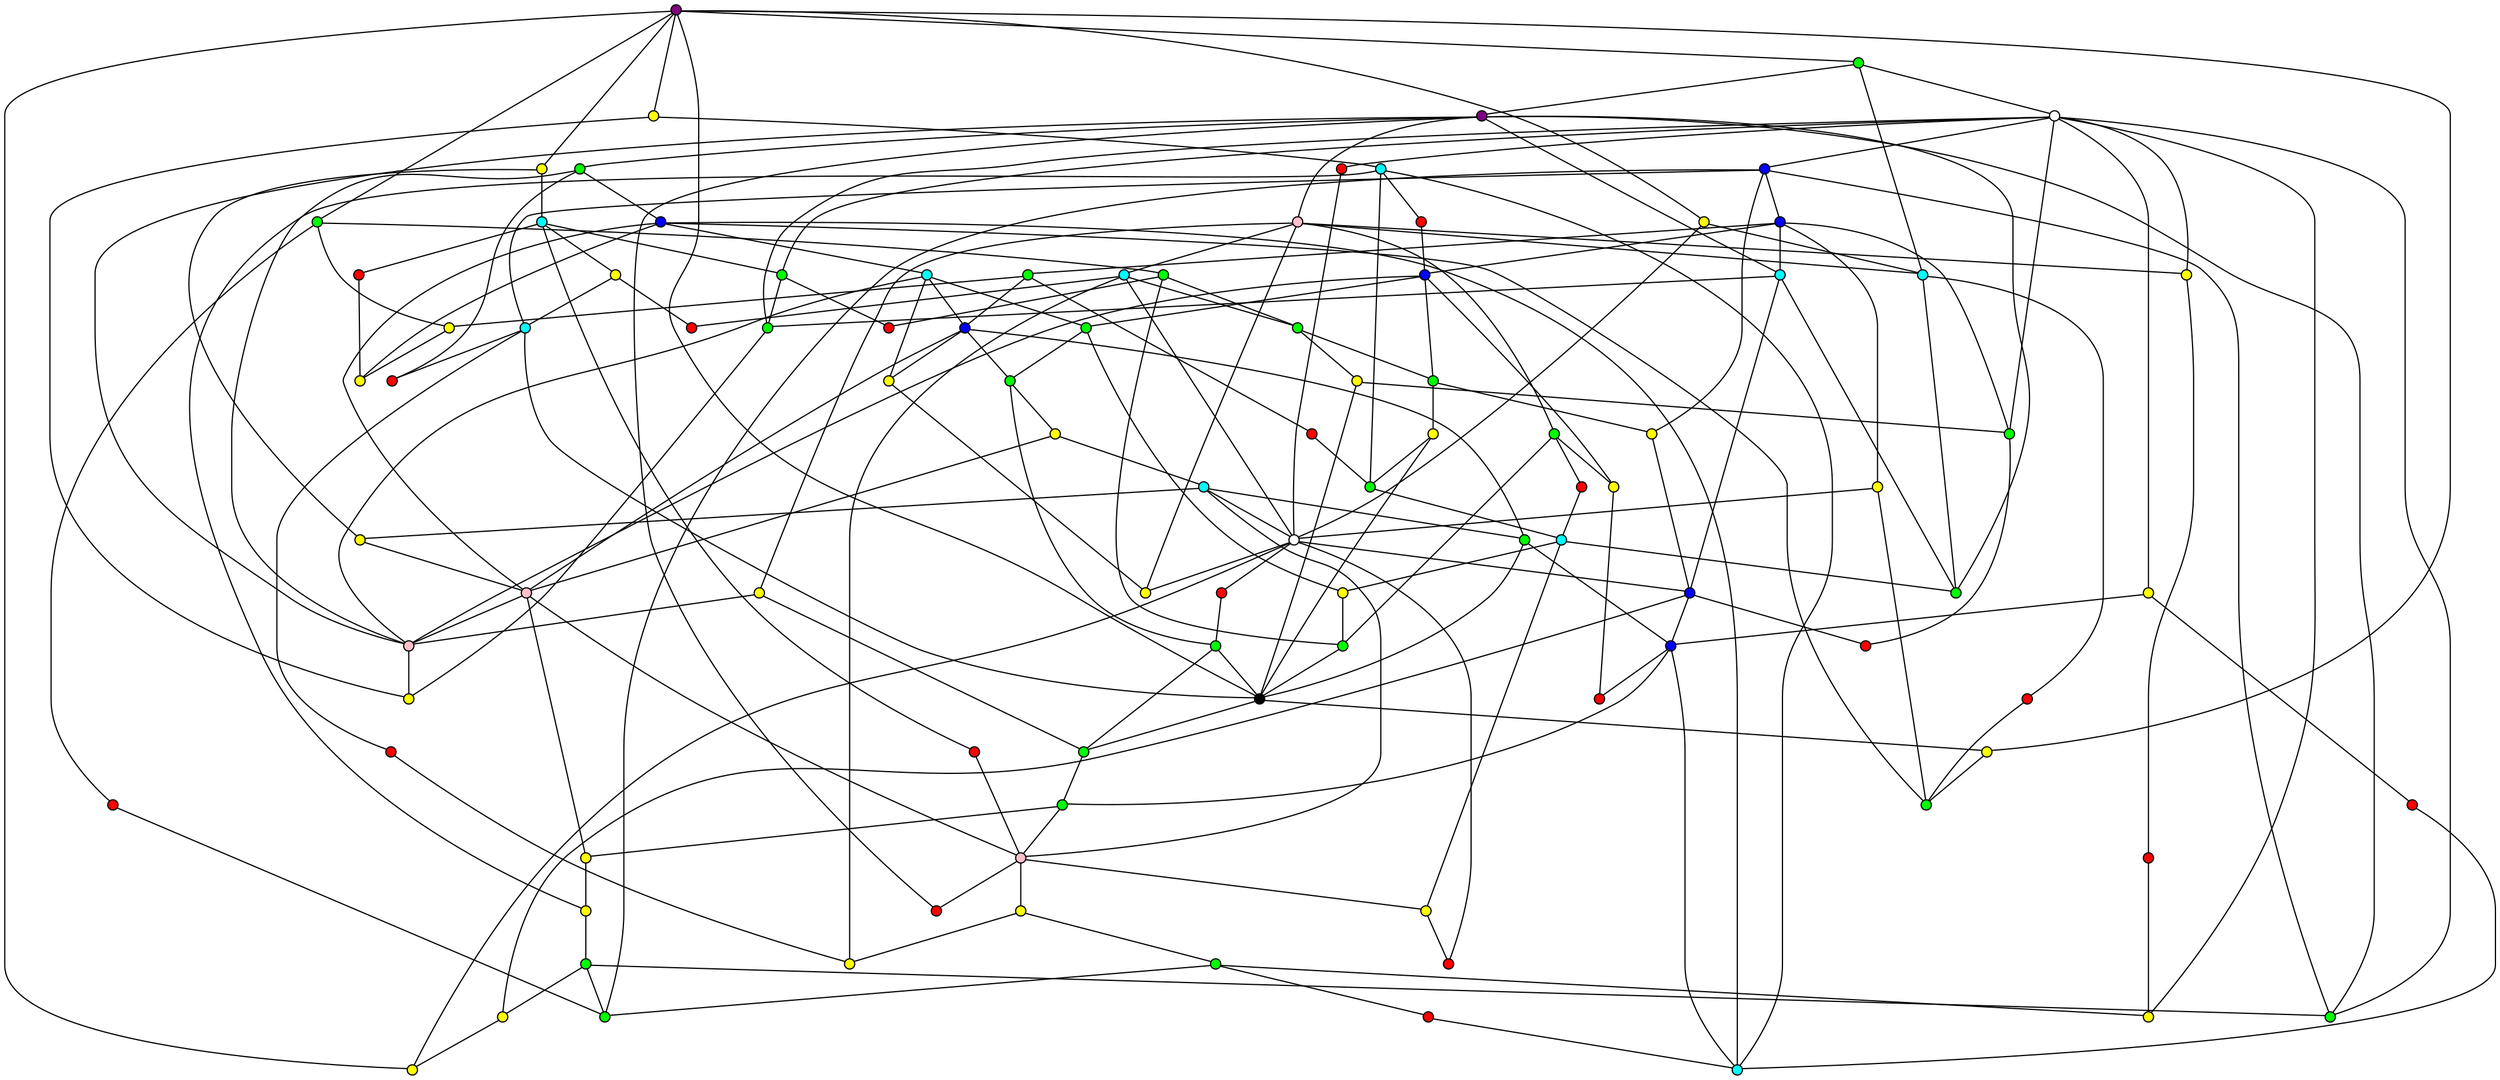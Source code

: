 /*
 * Copyright 2008 - 2020, Arnaud Casteigts and the JBotSim contributors <contact@jbotsim.io>
 *
 *
 * This file is part of JBotSim.
 *
 * JBotSim is free software: you can redistribute it and/or modify
 * it under the terms of the GNU Lesser General Public License as published by
 * the Free Software Foundation, either version 3 of the License, or
 * (at your option) any later version.
 *
 * JBotSim is distributed in the hope that it will be useful,
 * but WITHOUT ANY WARRANTY; without even the implied warranty of
 * MERCHANTABILITY or FITNESS FOR A PARTICULAR PURPOSE.  See the
 * GNU Lesser General Public License for more details.
 *
 * You should have received a copy of the GNU Lesser General Public License
 * along with JBotSim.  If not, see <https://www.gnu.org/licenses/>.
 */
/*
 * This file has been generated automatically with gengraph tool by C. Gavoille.
 * See http://dept-info.labri.fr/~gavoille/gengraph.html
 */
graph {
	graph [_draw_="c 9 -#fffffe00 C 7 -#ffffff P 4 0 0 0 504.94 460.89 504.94 460.89 0 ",
		bb="0,0,460.89,504.94",
		xdotversion=1.7
	];
	node [height=0.12,
		label="",
		shape=point,
		width=0.12
	];
	edge [len=1.00];
	0	 [_draw_="c 7 -#000000 C 7 -#800080 E 259.07 250.03 4.32 4.32 ",
		fillcolor="#800080",
		pos="259.07,250.03",
		style=filled];
	1	 [_draw_="c 7 -#000000 C 7 -#ffff00 E 306.63 334.92 4.32 4.32 ",
		fillcolor="#ffff00",
		pos="306.63,334.92",
		style=filled];
	0 -- 1	 [_draw_="c 7 -#000000 B 4 261.36 254.12 269.45 268.56 296.59 317 304.47 331.06 ",
		pos="261.36,254.12 269.45,268.56 296.59,317 304.47,331.06"];
	6	 [_draw_="c 7 -#000000 C 7 -#ffff00 E 305.98 133.01 4.32 4.32 ",
		fillcolor="#ffff00",
		pos="305.98,133.01",
		style=filled];
	0 -- 6	 [_draw_="c 7 -#000000 B 4 260.74 245.86 268.02 227.7 296.95 155.55 304.28 137.25 ",
		pos="260.74,245.86 268.02,227.7 296.95,155.55 304.28,137.25"];
	9	 [_draw_="c 7 -#000000 C 7 -#ffff00 E 153.74 319.2 4.32 4.32 ",
		fillcolor="#ffff00",
		pos="153.74,319.2",
		style=filled];
	0 -- 9	 [_draw_="c 7 -#000000 B 4 255.07 252.65 238.39 263.61 174.44 305.61 157.75 316.57 ",
		pos="255.07,252.65 238.39,263.61 174.44,305.61 157.75,316.57"];
	10	 [_draw_="c 7 -#000000 C 7 -#00ff00 E 366.24 193.01 4.32 4.32 ",
		fillcolor="#00ff00",
		pos="366.24,193.01",
		style=filled];
	0 -- 10	 [_draw_="c 7 -#000000 B 4 262.88 248 279.44 239.19 345.01 204.31 362.13 195.2 ",
		pos="262.88,248 279.44,239.19 345.01,204.31 362.13,195.2"];
	13	 [_draw_="c 7 -#000000 C 7 -#00ff00 E 219.35 325.26 4.32 4.32 ",
		fillcolor="#00ff00",
		pos="219.35,325.26",
		style=filled];
	0 -- 13	 [_draw_="c 7 -#000000 B 4 256.93 254.07 250.04 267.13 228.41 308.11 221.5 321.2 ",
		pos="256.93,254.07 250.04,267.13 228.41,308.11 221.5,321.2"];
	64	 [_draw_="c 7 -#000000 C 7 -#000000 E 191.24 224.14 4.32 4.32 ",
		fillcolor="#000000",
		pos="191.24,224.14",
		style=filled];
	0 -- 64	 [_draw_="c 7 -#000000 B 4 255.03 248.48 243.05 243.91 207.8 230.46 195.52 225.77 ",
		pos="255.03,248.48 243.05,243.91 207.8,230.46 195.52,225.77"];
	66	 [_draw_="c 7 -#000000 C 7 -#ffff00 E 193.66 175.05 4.32 4.32 ",
		fillcolor="#ffff00",
		pos="193.66,175.05",
		style=filled];
	0 -- 66	 [_draw_="c 7 -#000000 B 4 255.91 246.41 244.79 233.66 207.47 190.88 196.63 178.46 ",
		pos="255.91,246.41 244.79,233.66 207.47,190.88 196.63,178.46"];
	94	 [_draw_="c 7 -#000000 C 7 -#ffff00 E 245.54 359.28 4.32 4.32 ",
		fillcolor="#ffff00",
		pos="245.54,359.28",
		style=filled];
	0 -- 94	 [_draw_="c 7 -#000000 B 4 258.52 254.44 256.35 272.01 248.32 336.8 246.11 354.68 ",
		pos="258.52,254.44 256.35,272.01 248.32,336.8 246.11,354.68"];
	2	 [_draw_="c 7 -#000000 C 7 -#00ffff E 352.76 402.35 4.32 4.32 ",
		fillcolor="#00ffff",
		pos="352.76,402.35",
		style=filled];
	1 -- 2	 [_draw_="c 7 -#000000 B 4 309.11 338.54 317.12 350.25 342.24 386.98 350.27 398.71 ",
		pos="309.11,338.54 317.12,350.25 342.24,386.98 350.27,398.71"];
	62	 [_draw_="c 7 -#000000 C 7 -#ffff00 E 193.61 320.75 4.32 4.32 ",
		fillcolor="#ffff00",
		pos="193.61,320.75",
		style=filled];
	1 -- 62	 [_draw_="c 7 -#000000 B 4 302.33 334.38 284.43 332.14 215.82 323.53 197.9 321.28 ",
		pos="302.33,334.38 284.43,332.14 215.82,323.53 197.9,321.28"];
	7	 [_draw_="c 7 -#000000 C 7 -#00ffff E 305.34 72.22 4.32 4.32 ",
		fillcolor="#00ffff",
		pos="305.34,72.219",
		style=filled];
	6 -- 7	 [_draw_="c 7 -#000000 B 4 305.94 128.64 305.82 117.42 305.51 87.73 305.39 76.55 ",
		pos="305.94,128.64 305.82,117.42 305.51,87.725 305.39,76.551"];
	77	 [_draw_="c 7 -#000000 C 7 -#ffff00 E 292 188.02 4.32 4.32 ",
		fillcolor="#ffff00",
		pos="292,188.02",
		style=filled];
	6 -- 77	 [_draw_="c 7 -#000000 B 4 304.89 137.33 302.28 147.56 295.76 173.21 293.13 183.58 ",
		pos="304.89,137.33 302.28,147.56 295.76,173.21 293.13,183.58"];
	46	 [_draw_="c 7 -#000000 C 7 -#00ffff E 78.79 319.04 4.32 4.32 ",
		fillcolor="#00ffff",
		pos="78.792,319.04",
		style=filled];
	9 -- 46	 [_draw_="c 7 -#000000 B 4 149.28 319.19 135.92 319.16 96.35 319.08 83.14 319.05 ",
		pos="149.28,319.19 135.92,319.16 96.346,319.08 83.139,319.05"];
	60	 [_draw_="c 7 -#000000 C 7 -#ffffff E 140.95 349.99 4.32 4.32 ",
		fillcolor="#ffffff",
		pos="140.95,349.99",
		style=filled];
	9 -- 60	 [_draw_="c 7 -#000000 B 4 152.07 323.23 149.63 329.09 145.12 339.94 142.66 345.86 ",
		pos="152.07,323.23 149.63,329.09 145.12,339.94 142.66,345.86"];
	11	 [_draw_="c 7 -#000000 C 7 -#00ff00 E 322.75 183.06 4.32 4.32 ",
		fillcolor="#00ff00",
		pos="322.75,183.06",
		style=filled];
	10 -- 11	 [_draw_="c 7 -#000000 B 4 361.91 192.02 353.66 190.13 335.75 186.04 327.32 184.1 ",
		pos="361.91,192.02 353.66,190.13 335.75,186.04 327.32,184.1"];
	12	 [_draw_="c 7 -#000000 C 7 -#ff0000 E 456.57 230.19 4.32 4.32 ",
		fillcolor="#ff0000",
		pos="456.57,230.19",
		style=filled];
	10 -- 12	 [_draw_="c 7 -#000000 B 4 370.6 194.81 385.96 201.13 437.5 222.34 452.46 228.5 ",
		pos="370.6,194.81 385.96,201.13 437.5,222.34 452.46,228.5"];
	23	 [_draw_="c 7 -#000000 C 7 -#ffff00 E 347.69 92.24 4.32 4.32 ",
		fillcolor="#ffff00",
		pos="347.69,92.244",
		style=filled];
	10 -- 23	 [_draw_="c 7 -#000000 B 4 365.44 188.68 362.42 172.26 351.67 113.87 348.55 96.9 ",
		pos="365.44,188.68 362.42,172.26 351.67,113.87 348.55,96.903"];
	13 -- 46	 [_draw_="c 7 -#000000 B 4 214.99 325.07 194.14 324.15 104.73 320.19 83.38 319.24 ",
		pos="214.99,325.07 194.14,324.15 104.73,320.19 83.383,319.24"];
	14	 [_draw_="c 7 -#000000 C 7 -#ffffff E 298.43 357.32 4.32 4.32 ",
		fillcolor="#ffffff",
		pos="298.43,357.32",
		style=filled];
	13 -- 14	 [_draw_="c 7 -#000000 B 4 223.6 326.99 237.33 332.55 280.4 350.01 294.16 355.59 ",
		pos="223.6,326.99 237.33,332.55 280.4,350.01 294.16,355.59"];
	29	 [_draw_="c 7 -#000000 C 7 -#800080 E 168.84 290.19 4.32 4.32 ",
		fillcolor="#800080",
		pos="168.84,290.19",
		style=filled];
	13 -- 29	 [_draw_="c 7 -#000000 B 4 215.72 322.74 206.4 316.27 181.72 299.14 172.44 292.69 ",
		pos="215.72,322.74 206.4,316.27 181.72,299.14 172.44,292.69"];
	64 -- 66	 [_draw_="c 7 -#000000 B 4 191.47 219.61 191.93 210.21 192.99 188.7 193.45 179.43 ",
		pos="191.47,219.61 191.93,210.21 192.99,188.7 193.45,179.43"];
	65	 [_draw_="c 7 -#000000 C 7 -#00ff00 E 110.23 234.27 4.32 4.32 ",
		fillcolor="#00ff00",
		pos="110.23,234.27",
		style=filled];
	64 -- 65	 [_draw_="c 7 -#000000 B 4 186.89 224.68 172.82 226.44 128.71 231.96 114.61 233.72 ",
		pos="186.89,224.68 172.82,226.44 128.71,231.96 114.61,233.72"];
	67	 [_draw_="c 7 -#000000 C 7 -#00ff00 E 110.21 178.05 4.32 4.32 ",
		fillcolor="#00ff00",
		pos="110.21,178.05",
		style=filled];
	66 -- 67	 [_draw_="c 7 -#000000 B 4 189.18 175.21 174.69 175.73 129.24 177.36 114.72 177.89 ",
		pos="189.18,175.21 174.69,175.73 129.24,177.36 114.72,177.89"];
	3	 [_draw_="c 7 -#000000 C 7 -#ff0000 E 254.44 422.84 4.32 4.32 ",
		fillcolor="#ff0000",
		pos="254.44,422.84",
		style=filled];
	2 -- 3	 [_draw_="c 7 -#000000 B 4 348.28 403.29 331.9 406.7 275.37 418.48 258.94 421.9 ",
		pos="348.28,403.29 331.9,406.7 275.37,418.48 258.94,421.9"];
	4	 [_draw_="c 7 -#000000 C 7 -#ff0000 E 430.55 300.25 4.32 4.32 ",
		fillcolor="#ff0000",
		pos="430.55,300.25",
		style=filled];
	2 -- 4	 [_draw_="c 7 -#000000 B 4 355.71 398.48 368.15 382.16 416.11 319.19 427.91 303.71 ",
		pos="355.71,398.48 368.15,382.16 416.11,319.19 427.91,303.71"];
	5	 [_draw_="c 7 -#000000 C 7 -#ffff00 E 282.44 448.54 4.32 4.32 ",
		fillcolor="#ffff00",
		pos="282.44,448.54",
		style=filled];
	2 -- 5	 [_draw_="c 7 -#000000 B 4 348.98 404.84 336.77 412.86 298.48 438.01 286.24 446.04 ",
		pos="348.98,404.84 336.77,412.86 298.48,438.01 286.24,446.04"];
	16	 [_draw_="c 7 -#000000 C 7 -#00ff00 E 387.62 356.77 4.32 4.32 ",
		fillcolor="#00ff00",
		pos="387.62,356.77",
		style=filled];
	2 -- 16	 [_draw_="c 7 -#000000 B 4 355.49 398.78 362.04 390.21 378.56 368.62 384.99 360.2 ",
		pos="355.49,398.78 362.04,390.21 378.56,368.62 384.99,360.2"];
	68	 [_draw_="c 7 -#000000 C 7 -#ffc0cb E 167.9 218.31 4.32 4.32 ",
		fillcolor="#ffc0cb",
		pos="167.9,218.31",
		style=filled];
	62 -- 68	 [_draw_="c 7 -#000000 B 4 192.5 316.34 188.27 299.49 173.14 239.2 168.97 222.58 ",
		pos="192.5,316.34 188.27,299.49 173.14,239.2 168.97,222.58"];
	82	 [_draw_="c 7 -#000000 C 7 -#ffc0cb E 161.3 335.06 4.32 4.32 ",
		fillcolor="#ffc0cb",
		pos="161.3,335.06",
		style=filled];
	3 -- 82	 [_draw_="c 7 -#000000 B 4 250.9 419.51 236.01 405.48 178.58 351.35 164.45 338.03 ",
		pos="250.9,419.51 236.01,405.48 178.58,351.35 164.45,338.03"];
	71	 [_draw_="c 7 -#000000 C 7 -#ffff00 E 360.26 157.24 4.32 4.32 ",
		fillcolor="#ffff00",
		pos="360.26,157.24",
		style=filled];
	4 -- 71	 [_draw_="c 7 -#000000 B 4 428.52 296.13 418.3 275.33 372.53 182.21 362.29 161.38 ",
		pos="428.52,296.13 418.3,275.33 372.53,182.21 362.29,161.38"];
	25	 [_draw_="c 7 -#000000 C 7 -#00ffff E 218.25 355.04 4.32 4.32 ",
		fillcolor="#00ffff",
		pos="218.25,355.04",
		style=filled];
	5 -- 25	 [_draw_="c 7 -#000000 B 4 279.68 444.52 269.13 429.14 231.35 374.11 220.93 358.93 ",
		pos="279.68,444.52 269.13,429.14 231.35,374.11 220.93,358.93"];
	45	 [_draw_="c 7 -#000000 C 7 -#ff0000 E 188.26 487.04 4.32 4.32 ",
		fillcolor="#ff0000",
		pos="188.26,487.04",
		style=filled];
	5 -- 45	 [_draw_="c 7 -#000000 B 4 278.4 450.19 263.04 456.47 208.47 478.78 192.61 485.26 ",
		pos="278.4,450.19 263.04,456.47 208.47,478.78 192.61,485.26"];
	17	 [_draw_="c 7 -#000000 C 7 -#ff0000 E 434.03 263.93 4.32 4.32 ",
		fillcolor="#ff0000",
		pos="434.03,263.93",
		style=filled];
	16 -- 17	 [_draw_="c 7 -#000000 B 4 389.62 352.78 397.25 337.51 424.57 282.87 432.1 267.8 ",
		pos="389.62,352.78 397.25,337.51 424.57,282.87 432.1,267.8"];
	76	 [_draw_="c 7 -#000000 C 7 -#00ff00 E 335.43 299.42 4.32 4.32 ",
		fillcolor="#00ff00",
		pos="335.43,299.42",
		style=filled];
	16 -- 76	 [_draw_="c 7 -#000000 B 4 384.51 353.35 375.21 343.13 347.66 312.85 338.46 302.75 ",
		pos="384.51,353.35 375.21,343.13 347.66,312.85 338.46,302.75"];
	99	 [_draw_="c 7 -#000000 C 7 -#ff0000 E 102.29 385.72 4.32 4.32 ",
		fillcolor="#ff0000",
		pos="102.29,385.72",
		style=filled];
	82 -- 99	 [_draw_="c 7 -#000000 B 4 157.79 338.08 147.27 347.11 116.11 373.85 105.71 382.78 ",
		pos="157.79,338.08 147.27,347.11 116.11,373.85 105.71,382.78"];
	88	 [_draw_="c 7 -#000000 C 7 -#ffff00 E 41.69 281.45 4.32 4.32 ",
		fillcolor="#ffff00",
		pos="41.688,281.45",
		style=filled];
	82 -- 88	 [_draw_="c 7 -#000000 B 4 157.32 333.28 139.16 325.14 64.25 291.56 45.81 283.3 ",
		pos="157.32,333.28 139.16,325.14 64.25,291.56 45.805,283.3"];
	83	 [_draw_="c 7 -#000000 C 7 -#ffff00 E 235.34 423.61 4.32 4.32 ",
		fillcolor="#ffff00",
		pos="235.34,423.61",
		style=filled];
	82 -- 83	 [_draw_="c 7 -#000000 B 4 164.11 338.42 175.84 352.45 220.79 406.21 232.53 420.24 ",
		pos="164.11,338.42 175.84,352.45 220.79,406.21 232.53,420.24"];
	25 -- 64	 [_draw_="c 7 -#000000 B 4 217.35 350.68 213.25 330.81 196.34 248.83 192.17 228.64 ",
		pos="217.35,350.68 213.25,330.81 196.34,248.83 192.17,228.64"];
	26	 [_draw_="c 7 -#000000 C 7 -#ff0000 E 188.95 467.17 4.32 4.32 ",
		fillcolor="#ff0000",
		pos="188.95,467.17",
		style=filled];
	25 -- 26	 [_draw_="c 7 -#000000 B 4 217.14 359.3 212.5 377.06 194.71 445.14 190.06 462.91 ",
		pos="217.14,359.3 212.5,377.06 194.71,445.14 190.06,462.91"];
	72	 [_draw_="c 7 -#000000 C 7 -#ff0000 E 131.43 380.64 4.32 4.32 ",
		fillcolor="#ff0000",
		pos="131.43,380.64",
		style=filled];
	25 -- 72	 [_draw_="c 7 -#000000 B 4 214.06 356.27 199.43 360.59 150.66 374.97 135.78 379.36 ",
		pos="214.06,356.27 199.43,360.59 150.66,374.97 135.78,379.36"];
	8	 [_draw_="c 7 -#000000 C 7 -#ff0000 E 261.33 28.22 4.32 4.32 ",
		fillcolor="#ff0000",
		pos="261.33,28.224",
		style=filled];
	7 -- 8	 [_draw_="c 7 -#000000 B 4 302.18 69.05 294.06 60.94 272.56 39.45 264.47 31.36 ",
		pos="302.18,69.055 294.06,60.937 272.56,39.445 264.47,31.36"];
	41	 [_draw_="c 7 -#000000 C 7 -#00ff00 E 182.5 53.83 4.32 4.32 ",
		fillcolor="#00ff00",
		pos="182.5,53.826",
		style=filled];
	7 -- 41	 [_draw_="c 7 -#000000 B 4 300.97 71.56 281.91 68.71 206.16 57.37 186.95 54.49 ",
		pos="300.97,71.564 281.91,68.71 206.16,57.369 186.95,54.492"];
	91	 [_draw_="c 7 -#000000 C 7 -#ffff00 E 366.65 123.65 4.32 4.32 ",
		fillcolor="#ffff00",
		pos="366.65,123.65",
		style=filled];
	7 -- 91	 [_draw_="c 7 -#000000 B 4 308.99 75.28 319.92 84.45 352.29 111.6 363.1 120.67 ",
		pos="308.99,75.282 319.92,84.451 352.29,111.6 363.1,120.67"];
	97	 [_draw_="c 7 -#000000 C 7 -#00ffff E 320.43 154.39 4.32 4.32 ",
		fillcolor="#00ffff",
		pos="320.43,154.39",
		style=filled];
	7 -- 97	 [_draw_="c 7 -#000000 B 4 306.15 76.64 308.77 90.9 316.99 135.65 319.62 149.95 ",
		pos="306.15,76.636 308.77,90.904 316.99,135.65 319.62,149.95"];
	20	 [_draw_="c 7 -#000000 C 7 -#0000ff E 189.31 115.06 4.32 4.32 ",
		fillcolor="#0000ff",
		pos="189.31,115.06",
		style=filled];
	8 -- 20	 [_draw_="c 7 -#000000 B 4 258.24 31.96 246.39 46.24 204 97.34 192.32 111.43 ",
		pos="258.24,31.955 246.39,46.238 204,97.344 192.32,111.43"];
	42	 [_draw_="c 7 -#000000 C 7 -#00ffff E 79.67 141.69 4.32 4.32 ",
		fillcolor="#00ffff",
		pos="79.667,141.69",
		style=filled];
	41 -- 42	 [_draw_="c 7 -#000000 B 4 179.08 56.75 163.46 70.09 99.06 125.12 83.21 138.67 ",
		pos="179.08,56.75 163.46,70.09 99.063,125.12 83.206,138.67"];
	92	 [_draw_="c 7 -#000000 C 7 -#00ff00 E 389.39 255.31 4.32 4.32 ",
		fillcolor="#00ff00",
		pos="389.39,255.31",
		style=filled];
	91 -- 92	 [_draw_="c 7 -#000000 B 4 367.41 128.03 370.86 148.02 385.1 230.47 388.6 250.78 ",
		pos="367.41,128.03 370.86,148.02 385.1,230.47 388.6,250.78"];
	32	 [_draw_="c 7 -#000000 C 7 -#ffff00 E 139 70.59 4.32 4.32 ",
		fillcolor="#ffff00",
		pos="139,70.595",
		style=filled];
	20 -- 32	 [_draw_="c 7 -#000000 B 4 186.01 112.14 176.92 104.1 151.57 81.7 142.38 73.58 ",
		pos="186.01,112.14 176.92,104.1 151.57,81.699 142.38,73.581"];
	38	 [_draw_="c 7 -#000000 C 7 -#00ff00 E 271.84 139.47 4.32 4.32 ",
		fillcolor="#00ff00",
		pos="271.84,139.47",
		style=filled];
	20 -- 38	 [_draw_="c 7 -#000000 B 4 193.75 116.37 208.08 120.61 253.02 133.9 267.38 138.15 ",
		pos="193.75,116.37 208.08,120.61 253.02,133.9 267.38,138.15"];
	52	 [_draw_="c 7 -#000000 C 7 -#00ff00 E 87.43 70.02 4.32 4.32 ",
		fillcolor="#00ff00",
		pos="87.426,70.017",
		style=filled];
	20 -- 52	 [_draw_="c 7 -#000000 B 4 184.94 113.12 168.18 105.71 108.21 79.2 91.67 71.89 ",
		pos="184.94,113.12 168.18,105.71 108.21,79.204 91.674,71.895"];
	73	 [_draw_="c 7 -#000000 C 7 -#ffc0cb E 160.48 186 4.32 4.32 ",
		fillcolor="#ffc0cb",
		pos="160.48,186",
		style=filled];
	20 -- 73	 [_draw_="c 7 -#000000 B 4 187.6 119.28 182.45 131.93 167.23 169.39 162.15 181.89 ",
		pos="187.6,119.28 182.45,131.93 167.23,169.39 162.15,181.89"];
	75	 [_draw_="c 7 -#000000 C 7 -#00ff00 E 97.37 234.86 4.32 4.32 ",
		fillcolor="#00ff00",
		pos="97.368,234.86",
		style=filled];
	46 -- 75	 [_draw_="c 7 -#000000 B 4 79.79 314.51 83.02 299.9 93.13 254.06 96.36 239.41 ",
		pos="79.791,314.51 83.017,299.9 93.132,254.06 96.365,239.41"];
	47	 [_draw_="c 7 -#000000 C 7 -#ff0000 E 4.55 252.6 4.32 4.32 ",
		fillcolor="#ff0000",
		pos="4.5456,252.6",
		style=filled];
	46 -- 47	 [_draw_="c 7 -#000000 B 4 75.21 315.83 62.58 304.53 20.22 266.62 7.92 255.62 ",
		pos="75.211,315.83 62.582,304.53 20.218,266.62 7.9196,255.62"];
	60 -- 94	 [_draw_="c 7 -#000000 B 4 145.44 350.39 162.65 351.91 224.21 357.38 241.18 358.89 ",
		pos="145.44,350.39 162.65,351.91 224.21,357.38 241.18,358.89"];
	70	 [_draw_="c 7 -#000000 C 7 -#ffff00 E 40.19 313.04 4.32 4.32 ",
		fillcolor="#ffff00",
		pos="40.191,313.04",
		style=filled];
	60 -- 70	 [_draw_="c 7 -#000000 B 4 136.62 348.4 120.05 342.32 60.74 320.58 44.39 314.58 ",
		pos="136.62,348.4 120.05,342.32 60.743,320.58 44.392,314.58"];
	78	 [_draw_="c 7 -#000000 C 7 -#0000ff E 253.25 304.93 4.32 4.32 ",
		fillcolor="#0000ff",
		pos="253.25,304.93",
		style=filled];
	60 -- 78	 [_draw_="c 7 -#000000 B 4 145.21 348.28 163 341.14 231.18 313.78 248.98 306.64 ",
		pos="145.21,348.28 163,341.14 231.18,313.78 248.98,306.64"];
	61	 [_draw_="c 7 -#000000 C 7 -#ff0000 E 38.64 345.05 4.32 4.32 ",
		fillcolor="#ff0000",
		pos="38.64,345.05",
		style=filled];
	60 -- 61	 [_draw_="c 7 -#000000 B 4 136.55 349.77 119.88 348.97 60.6 346.11 43.37 345.27 ",
		pos="136.55,349.77 119.88,348.97 60.6,346.11 43.369,345.27"];
	89	 [_draw_="c 7 -#000000 C 7 -#ff0000 E 53.96 381.44 4.32 4.32 ",
		fillcolor="#ff0000",
		pos="53.955,381.44",
		style=filled];
	60 -- 89	 [_draw_="c 7 -#000000 B 4 136.75 351.5 122.09 356.8 73.23 374.47 58.31 379.86 ",
		pos="136.75,351.5 122.09,356.8 73.226,374.47 58.314,379.86"];
	11 -- 17	 [_draw_="c 7 -#000000 B 4 326.45 185.75 343.34 198.03 413.04 248.68 430.2 261.15 ",
		pos="326.45,185.75 343.34,198.03 413.04,248.68 430.2,261.15"];
	37	 [_draw_="c 7 -#000000 C 7 -#00ff00 E 251.14 269.27 4.32 4.32 ",
		fillcolor="#00ff00",
		pos="251.14,269.27",
		style=filled];
	11 -- 37	 [_draw_="c 7 -#000000 B 4 319.67 186.76 307.89 200.94 265.75 251.69 254.13 265.68 ",
		pos="319.67,186.76 307.89,200.94 265.75,251.69 254.13,265.68"];
	54	 [_draw_="c 7 -#000000 C 7 -#00ff00 E 177.46 142.2 4.32 4.32 ",
		fillcolor="#00ff00",
		pos="177.46,142.2",
		style=filled];
	11 -- 54	 [_draw_="c 7 -#000000 B 4 318.55 181.88 297.43 175.94 202.83 149.34 181.67 143.38 ",
		pos="318.55,181.88 297.43,175.94 202.83,149.34 181.67,143.38"];
	95	 [_draw_="c 7 -#000000 C 7 -#00ff00 E 411.92 316.78 4.32 4.32 ",
		fillcolor="#00ff00",
		pos="411.92,316.78",
		style=filled];
	12 -- 95	 [_draw_="c 7 -#000000 B 4 454.41 234.37 446.82 249.09 421.34 298.5 413.95 312.84 ",
		pos="454.41,234.37 446.82,249.09 421.34,298.5 413.95,312.84"];
	23 -- 71	 [_draw_="c 7 -#000000 B 4 348.52 96.51 350.79 108.26 357.12 141.01 359.41 152.88 ",
		pos="348.52,96.509 350.79,108.26 357.12,141.01 359.41,152.88"];
	37 -- 38	 [_draw_="c 7 -#000000 B 4 251.83 264.95 254.97 245.25 267.93 163.95 271.13 143.94 ",
		pos="251.83,264.95 254.97,245.25 267.93,163.95 271.13,143.94"];
	43	 [_draw_="c 7 -#000000 C 7 -#ffff00 E 286.35 229.16 4.32 4.32 ",
		fillcolor="#ffff00",
		pos="286.35,229.16",
		style=filled];
	37 -- 43	 [_draw_="c 7 -#000000 B 4 254.14 265.85 260.8 258.27 276.71 240.14 283.36 232.57 ",
		pos="254.14,265.85 260.8,258.27 276.71,240.14 283.36,232.57"];
	54 -- 64	 [_draw_="c 7 -#000000 B 4 178.2 146.61 180.59 160.83 188.1 205.45 190.5 219.71 ",
		pos="178.2,146.61 180.59,160.83 188.1,205.45 190.5,219.71"];
	14 -- 16	 [_draw_="c 7 -#000000 B 4 303.22 357.29 318.86 357.19 368.19 356.89 383.23 356.8 ",
		pos="303.22,357.29 318.86,357.19 368.19,356.89 383.23,356.8"];
	15	 [_draw_="c 7 -#000000 C 7 -#ff0000 E 217.72 424.22 4.32 4.32 ",
		fillcolor="#ff0000",
		pos="217.72,424.22",
		style=filled];
	14 -- 15	 [_draw_="c 7 -#000000 B 4 294.96 360.19 281.68 371.2 234.18 410.57 221.08 421.43 ",
		pos="294.96,360.19 281.68,371.2 234.18,410.57 221.08,421.43"];
	18	 [_draw_="c 7 -#000000 C 7 -#0000ff E 304.38 297.4 4.32 4.32 ",
		fillcolor="#0000ff",
		pos="304.38,297.4",
		style=filled];
	14 -- 18	 [_draw_="c 7 -#000000 B 4 298.86 353.01 299.94 342.06 302.81 313.25 303.92 302 ",
		pos="298.86,353.01 299.94,342.06 302.81,313.25 303.92,302"];
	27	 [_draw_="c 7 -#000000 C 7 -#ffff00 E 363.92 256.18 4.32 4.32 ",
		fillcolor="#ffff00",
		pos="363.92,256.18",
		style=filled];
	14 -- 27	 [_draw_="c 7 -#000000 B 4 300.92 353.48 311.29 337.46 351.05 276.06 361.43 260.03 ",
		pos="300.92,353.48 311.29,337.46 351.05,276.06 361.43,260.03"];
	34	 [_draw_="c 7 -#000000 C 7 -#ffff00 E 207.88 407.93 4.32 4.32 ",
		fillcolor="#ffff00",
		pos="207.88,407.93",
		style=filled];
	14 -- 34	 [_draw_="c 7 -#000000 B 4 294.54 359.49 279.64 367.82 226.35 397.61 211.65 405.82 ",
		pos="294.54,359.49 279.64,367.82 226.35,397.61 211.65,405.82"];
	44	 [_draw_="c 7 -#000000 C 7 -#00ff00 E 323.56 275.39 4.32 4.32 ",
		fillcolor="#00ff00",
		pos="323.56,275.39",
		style=filled];
	14 -- 44	 [_draw_="c 7 -#000000 B 4 299.78 352.91 304.14 338.69 317.83 294.07 322.21 279.81 ",
		pos="299.78,352.91 304.14,338.69 317.83,294.07 322.21,279.81"];
	14 -- 76	 [_draw_="c 7 -#000000 B 4 300.86 353.52 307.55 343.05 326.19 313.88 332.95 303.31 ",
		pos="300.86,353.52 307.55,343.05 326.19,313.88 332.95,303.31"];
	86	 [_draw_="c 7 -#000000 C 7 -#ffff00 E 347.91 438.83 4.32 4.32 ",
		fillcolor="#ffff00",
		pos="347.91,438.83",
		style=filled];
	14 -- 86	 [_draw_="c 7 -#000000 B 4 300.82 361.25 309.23 375.12 337.46 421.63 345.66 435.13 ",
		pos="300.82,361.25 309.23,375.12 337.46,421.63 345.66,435.13"];
	98	 [_draw_="c 7 -#000000 C 7 -#00ff00 E 281.84 324.45 4.32 4.32 ",
		fillcolor="#00ff00",
		pos="281.84,324.45",
		style=filled];
	14 -- 98	 [_draw_="c 7 -#000000 B 4 296.39 353.29 293.21 346.98 287.08 334.84 283.89 328.51 ",
		pos="296.39,353.29 293.21,346.98 287.08,334.84 283.89,328.51"];
	29 -- 98	 [_draw_="c 7 -#000000 B 4 173.13 291.49 191.03 296.92 259.64 317.72 277.54 323.15 ",
		pos="173.13,291.49 191.03,296.92 259.64,317.72 277.54,323.15"];
	74	 [_draw_="c 7 -#000000 C 7 -#00ffff E 220.81 263.38 4.32 4.32 ",
		fillcolor="#00ffff",
		pos="220.81,263.38",
		style=filled];
	29 -- 74	 [_draw_="c 7 -#000000 B 4 172.92 288.09 182.68 283.05 207.3 270.35 216.89 265.4 ",
		pos="172.92,288.09 182.68,283.05 207.3,270.35 216.89,265.4"];
	29 -- 73	 [_draw_="c 7 -#000000 B 4 168.48 285.71 167.11 268.58 162.18 207.25 160.82 190.35 ",
		pos="168.48,285.71 167.11,268.58 162.18,207.25 160.82,190.35"];
	30	 [_draw_="c 7 -#000000 C 7 -#ffc0cb E 106.77 328.18 4.32 4.32 ",
		fillcolor="#ffc0cb",
		pos="106.77,328.18",
		style=filled];
	29 -- 30	 [_draw_="c 7 -#000000 B 4 165.14 292.45 154.18 299.16 121.92 318.9 110.68 325.78 ",
		pos="165.14,292.45 154.18,299.16 121.92,318.9 110.68,325.78"];
	49	 [_draw_="c 7 -#000000 C 7 -#00ff00 E 154.07 253.02 4.32 4.32 ",
		fillcolor="#00ff00",
		pos="154.07,253.02",
		style=filled];
	29 -- 49	 [_draw_="c 7 -#000000 B 4 167.15 285.93 164.3 278.76 158.58 264.37 155.75 257.23 ",
		pos="167.15,285.93 164.3,278.76 158.58,264.37 155.75,257.23"];
	29 -- 75	 [_draw_="c 7 -#000000 B 4 165.39 287.52 153.35 278.2 113.2 247.12 100.95 237.64 ",
		pos="165.39,287.52 153.35,278.2 113.2,247.12 100.95,237.64"];
	29 -- 99	 [_draw_="c 7 -#000000 B 4 166.31 293.82 155.77 308.95 115.37 366.95 104.82 382.09 ",
		pos="166.31,293.82 155.77,308.95 115.37,366.95 104.82,382.09"];
	15 -- 60	 [_draw_="c 7 -#000000 B 4 214.42 421.03 201.79 408.82 156.61 365.13 144.15 353.08 ",
		pos="214.42,421.03 201.79,408.82 156.61,365.13 144.15,353.08"];
	18 -- 25	 [_draw_="c 7 -#000000 B 4 300.68 299.88 286.51 309.36 235.82 343.28 221.84 352.63 ",
		pos="300.68,299.88 286.51,309.36 235.82,343.28 221.84,352.63"];
	18 -- 95	 [_draw_="c 7 -#000000 B 4 308.73 298.19 326.02 301.3 389.8 312.79 407.4 315.96 ",
		pos="308.73,298.19 326.02,301.3 389.8,312.79 407.4,315.96"];
	18 -- 98	 [_draw_="c 7 -#000000 B 4 301.25 301.16 296.89 306.39 289.07 315.78 284.8 320.89 ",
		pos="301.25,301.16 296.89,306.39 289.07,315.78 284.8,320.89"];
	19	 [_draw_="c 7 -#000000 C 7 -#0000ff E 239.4 202.78 4.32 4.32 ",
		fillcolor="#0000ff",
		pos="239.4,202.78",
		style=filled];
	18 -- 19	 [_draw_="c 7 -#000000 B 4 301.91 293.81 291.62 278.82 252.17 221.37 241.88 206.38 ",
		pos="301.91,293.81 291.62,278.82 252.17,221.37 241.88,206.38"];
	39	 [_draw_="c 7 -#000000 C 7 -#ffff00 E 329.61 231.28 4.32 4.32 ",
		fillcolor="#ffff00",
		pos="329.61,231.28",
		style=filled];
	18 -- 39	 [_draw_="c 7 -#000000 B 4 306.04 293.06 310.64 281 323.55 247.15 328.04 235.38 ",
		pos="306.04,293.06 310.64,281 323.55,247.15 328.04,235.38"];
	28	 [_draw_="c 7 -#000000 C 7 -#ff0000 E 416.42 161.76 4.32 4.32 ",
		fillcolor="#ff0000",
		pos="416.42,161.76",
		style=filled];
	27 -- 28	 [_draw_="c 7 -#000000 B 4 366.17 252.13 374.81 236.59 405.71 181.02 414.23 165.69 ",
		pos="366.17,252.13 374.81,236.59 405.71,181.02 414.23,165.69"];
	80	 [_draw_="c 7 -#000000 C 7 -#0000ff E 262.66 202.15 4.32 4.32 ",
		fillcolor="#0000ff",
		pos="262.66,202.15",
		style=filled];
	27 -- 80	 [_draw_="c 7 -#000000 B 4 360.07 254.13 344.03 245.57 282.55 212.77 266.51 204.21 ",
		pos="360.07,254.13 344.03,245.57 282.55,212.77 266.51,204.21"];
	35	 [_draw_="c 7 -#000000 C 7 -#ff0000 E 278.34 500.62 4.32 4.32 ",
		fillcolor="#ff0000",
		pos="278.34,500.62",
		style=filled];
	34 -- 35	 [_draw_="c 7 -#000000 B 4 210.55 411.45 221.72 426.14 264.49 482.41 275.66 497.1 ",
		pos="210.55,411.45 221.72,426.14 264.49,482.41 275.66,497.1"];
	79	 [_draw_="c 7 -#000000 C 7 -#ff0000 E 325.25 379.8 4.32 4.32 ",
		fillcolor="#ff0000",
		pos="325.25,379.8",
		style=filled];
	44 -- 79	 [_draw_="c 7 -#000000 B 4 323.64 279.87 323.91 297.05 324.91 358.51 325.18 375.45 ",
		pos="323.64,279.87 323.91,297.05 324.91,358.51 325.18,375.45"];
	76 -- 77	 [_draw_="c 7 -#000000 B 4 333.78 295.19 326.9 277.54 300.53 209.91 293.65 192.26 ",
		pos="333.78,295.19 326.9,277.54 300.53,209.91 293.65,192.26"];
	19 -- 20	 [_draw_="c 7 -#000000 B 4 237.25 199.01 229.09 184.71 200.07 133.88 191.63 119.11 ",
		pos="237.25,199.01 229.09,184.71 200.07,133.88 191.63,119.11"];
	19 -- 44	 [_draw_="c 7 -#000000 B 4 243.02 205.9 256.86 217.84 306.4 260.58 320.05 272.36 ",
		pos="243.02,205.9 256.86,217.84 306.4,260.58 320.05,272.36"];
	21	 [_draw_="c 7 -#000000 C 7 -#00ff00 E 242.63 96.97 4.32 4.32 ",
		fillcolor="#00ff00",
		pos="242.63,96.966",
		style=filled];
	19 -- 21	 [_draw_="c 7 -#000000 B 4 239.54 198.23 240.07 180.83 241.97 118.55 242.49 101.38 ",
		pos="239.54,198.23 240.07,180.83 241.97,118.55 242.49,101.38"];
	24	 [_draw_="c 7 -#000000 C 7 -#ffff00 E 129.97 261.15 4.32 4.32 ",
		fillcolor="#ffff00",
		pos="129.97,261.15",
		style=filled];
	19 -- 24	 [_draw_="c 7 -#000000 B 4 235.51 204.86 218.6 213.87 151.65 249.59 134.16 258.91 ",
		pos="235.51,204.86 218.6,213.87 151.65,249.59 134.16,258.91"];
	19 -- 74	 [_draw_="c 7 -#000000 B 4 238.07 207.14 234.64 218.32 225.55 247.92 222.14 259.06 ",
		pos="238.07,207.14 234.64,218.32 225.55,247.92 222.14,259.06"];
	39 -- 78	 [_draw_="c 7 -#000000 B 4 326.33 234.45 313.77 246.56 268.82 289.91 256.43 301.86 ",
		pos="326.33,234.45 313.77,246.56 268.82,289.91 256.43,301.86"];
	21 -- 23	 [_draw_="c 7 -#000000 B 4 247.14 96.76 264.42 95.99 326.26 93.21 343.31 92.44 ",
		pos="247.14,96.763 264.42,95.986 326.26,93.208 343.31,92.441"];
	22	 [_draw_="c 7 -#000000 C 7 -#ff0000 E 219.93 4.32 4.32 4.32 ",
		fillcolor="#ff0000",
		pos="219.93,4.32",
		style=filled];
	21 -- 22	 [_draw_="c 7 -#000000 B 4 241.59 92.74 237.81 77.31 224.76 24.04 220.97 8.57 ",
		pos="241.59,92.744 237.81,77.311 224.76,24.041 220.97,8.5663"];
	55	 [_draw_="c 7 -#000000 C 7 -#0000ff E 121.76 140.27 4.32 4.32 ",
		fillcolor="#0000ff",
		pos="121.76,140.27",
		style=filled];
	21 -- 55	 [_draw_="c 7 -#000000 B 4 238.33 98.51 219.49 105.26 144.37 132.17 125.88 138.8 ",
		pos="238.33,98.507 219.49,105.26 144.37,132.17 125.88,138.8"];
	24 -- 60	 [_draw_="c 7 -#000000 B 4 130.56 265.93 132.48 281.5 138.56 330.64 140.41 345.61 ",
		pos="130.56,265.93 132.48,281.5 138.56,330.64 140.41,345.61"];
	24 -- 67	 [_draw_="c 7 -#000000 B 4 128.9 256.68 125.47 242.25 114.72 197 111.28 182.54 ",
		pos="128.9,256.68 125.47,242.25 114.72,197 111.28,182.54"];
	74 -- 76	 [_draw_="c 7 -#000000 B 4 225.16 264.75 243.32 270.46 312.91 292.34 331.08 298.05 ",
		pos="225.16,264.75 243.32,270.46 312.91,292.34 331.08,298.05"];
	74 -- 75	 [_draw_="c 7 -#000000 B 4 216.42 262.36 197.18 257.92 120.46 240.2 101.58 235.84 ",
		pos="216.42,262.36 197.18,257.92 120.46,240.2 101.58,235.84"];
	74 -- 78	 [_draw_="c 7 -#000000 B 4 223.58 266.92 229.7 274.77 244.37 293.55 250.49 301.4 ",
		pos="223.58,266.92 229.7,274.77 244.37,293.55 250.49,301.4"];
	96	 [_draw_="c 7 -#000000 C 7 -#ff0000 E 231.78 65.53 4.32 4.32 ",
		fillcolor="#ff0000",
		pos="231.78,65.531",
		style=filled];
	32 -- 96	 [_draw_="c 7 -#000000 B 4 143.47 70.35 159.11 69.5 211.23 66.65 227.14 65.79 ",
		pos="143.47,70.35 159.11,69.497 211.23,66.653 227.14,65.785"];
	38 -- 39	 [_draw_="c 7 -#000000 B 4 274.32 143.42 283.82 158.52 317.82 212.56 327.2 227.46 ",
		pos="274.32,143.42 283.82,158.52 317.82,212.56 327.2,227.46"];
	40	 [_draw_="c 7 -#000000 C 7 -#ffff00 E 211.16 102.5 4.32 4.32 ",
		fillcolor="#ffff00",
		pos="211.16,102.5",
		style=filled];
	38 -- 40	 [_draw_="c 7 -#000000 B 4 267.86 137.05 256.78 130.3 225.72 111.38 214.92 104.8 ",
		pos="267.86,137.05 256.78,130.3 225.72,111.38 214.92,104.8"];
	53	 [_draw_="c 7 -#000000 C 7 -#ffff00 E 111.5 65.24 4.32 4.32 ",
		fillcolor="#ffff00",
		pos="111.5,65.242",
		style=filled];
	52 -- 53	 [_draw_="c 7 -#000000 B 4 92.07 69.1 96.44 68.23 102.93 66.94 107.19 66.1 ",
		pos="92.067,69.096 96.438,68.229 102.93,66.94 107.19,66.095"];
	56	 [_draw_="c 7 -#000000 C 7 -#00ff00 E 39.06 127.64 4.32 4.32 ",
		fillcolor="#00ff00",
		pos="39.06,127.64",
		style=filled];
	52 -- 56	 [_draw_="c 7 -#000000 B 4 84.55 73.45 75.92 83.72 50.39 114.15 41.86 124.3 ",
		pos="84.545,73.449 75.922,83.723 50.388,114.15 41.865,124.3"];
	73 -- 77	 [_draw_="c 7 -#000000 B 4 164.85 186.07 184.82 186.38 267.19 187.64 287.47 187.95 ",
		pos="164.85,186.07 184.82,186.38 267.19,187.64 287.47,187.95"];
	22 -- 41	 [_draw_="c 7 -#000000 B 4 217.24 7.88 210.33 17.01 192.05 41.2 185.17 50.3 ",
		pos="217.24,7.8804 210.33,17.015 192.05,41.199 185.17,50.298"];
	55 -- 68	 [_draw_="c 7 -#000000 B 4 123.98 144.04 131.76 157.19 157.68 201.02 165.58 214.4 ",
		pos="123.98,144.04 131.76,157.19 157.68,201.02 165.58,214.4"];
	69	 [_draw_="c 7 -#000000 C 7 -#ffff00 E 39.1 178.22 4.32 4.32 ",
		fillcolor="#ffff00",
		pos="39.097,178.22",
		style=filled];
	55 -- 69	 [_draw_="c 7 -#000000 B 4 117.77 142.1 103.84 148.5 57.41 169.81 43.24 176.32 ",
		pos="117.77,142.1 103.84,148.5 57.408,169.81 43.238,176.32"];
	55 -- 56	 [_draw_="c 7 -#000000 B 4 117.31 139.6 102.95 137.4 57.92 130.52 43.53 128.33 ",
		pos="117.31,139.6 102.95,137.4 57.918,130.52 43.528,128.33"];
	59	 [_draw_="c 7 -#000000 C 7 -#00ff00 E 150.17 203.62 4.32 4.32 ",
		fillcolor="#00ff00",
		pos="150.17,203.62",
		style=filled];
	55 -- 59	 [_draw_="c 7 -#000000 B 4 123.62 144.43 128.76 155.88 143.07 187.8 148.26 199.36 ",
		pos="123.62,144.43 128.76,155.88 143.07,187.8 148.26,199.36"];
	87	 [_draw_="c 7 -#000000 C 7 -#ffff00 E 140.93 462.12 4.32 4.32 ",
		fillcolor="#ffff00",
		pos="140.93,462.12",
		style=filled];
	26 -- 87	 [_draw_="c 7 -#000000 B 4 184.52 466.71 175.42 465.75 154.7 463.57 145.49 462.6 ",
		pos="184.52,466.71 175.42,465.75 154.7,463.57 145.49,462.6"];
	28 -- 97	 [_draw_="c 7 -#000000 B 4 412.05 161.42 396.06 160.19 340.86 155.96 324.83 154.73 ",
		pos="412.05,161.42 396.06,160.19 340.86,155.96 324.83,154.73"];
	80 -- 97	 [_draw_="c 7 -#000000 B 4 266.1 199.31 276.4 190.79 306.9 165.57 317.08 157.16 ",
		pos="266.1,199.31 276.4,190.79 306.9,165.57 317.08,157.16"];
	80 -- 96	 [_draw_="c 7 -#000000 B 4 261.7 197.91 257.12 177.65 237.48 90.74 232.79 69.99 ",
		pos="261.7,197.91 257.12,177.65 237.48,90.743 232.79,69.993"];
	81	 [_draw_="c 7 -#000000 C 7 -#00ff00 E 199.71 248.43 4.32 4.32 ",
		fillcolor="#00ff00",
		pos="199.71,248.43",
		style=filled];
	80 -- 81	 [_draw_="c 7 -#000000 B 4 258.91 204.91 247.69 213.16 214.45 237.59 203.36 245.75 ",
		pos="258.91,204.91 247.69,213.16 214.45,237.59 203.36,245.75"];
	30 -- 46	 [_draw_="c 7 -#000000 B 4 102.4 326.75 97.11 325.02 88.27 322.13 83.04 320.42 ",
		pos="102.4,326.75 97.111,325.02 88.272,322.13 83.041,320.42"];
	30 -- 34	 [_draw_="c 7 -#000000 B 4 110.61 331.2 126.77 343.95 189.12 393.14 204.46 405.23 ",
		pos="110.61,331.2 126.77,343.95 189.12,393.14 204.46,405.23"];
	31	 [_draw_="c 7 -#000000 C 7 -#00ff00 E 78.38 181.55 4.32 4.32 ",
		fillcolor="#00ff00",
		pos="78.377,181.55",
		style=filled];
	30 -- 31	 [_draw_="c 7 -#000000 B 4 105.89 323.63 101.66 301.78 83.46 207.78 79.25 186.05 ",
		pos="105.89,323.63 101.66,301.78 83.455,207.78 79.247,186.05"];
	36	 [_draw_="c 7 -#000000 C 7 -#00ffff E 156.2 389.42 4.32 4.32 ",
		fillcolor="#00ffff",
		pos="156.2,389.42",
		style=filled];
	30 -- 36	 [_draw_="c 7 -#000000 B 4 109.71 331.82 118.53 342.74 144.62 375.08 153.33 385.87 ",
		pos="109.71,331.82 118.53,342.74 144.62,375.08 153.33,385.87"];
	48	 [_draw_="c 7 -#000000 C 7 -#ffff00 E 55.82 260.2 4.32 4.32 ",
		fillcolor="#ffff00",
		pos="55.819,260.2",
		style=filled];
	30 -- 48	 [_draw_="c 7 -#000000 B 4 104.03 324.52 95.18 312.72 67.44 275.7 58.57 263.88 ",
		pos="104.03,324.52 95.183,312.72 67.438,275.7 58.572,263.88"];
	30 -- 70	 [_draw_="c 7 -#000000 B 4 102.4 327.18 90.37 324.45 56.82 316.82 44.66 314.06 ",
		pos="102.4,327.18 90.366,324.45 56.819,316.82 44.663,314.06"];
	49 -- 73	 [_draw_="c 7 -#000000 B 4 154.49 248.62 155.65 236.51 158.88 202.74 160.05 190.5 ",
		pos="154.49,248.62 155.65,236.51 158.88,202.74 160.05,190.5"];
	49 -- 72	 [_draw_="c 7 -#000000 B 4 153.27 257.56 149.74 277.45 135.66 356.77 132.2 376.28 ",
		pos="153.27,257.56 149.74,277.45 135.66,356.77 132.2,376.28"];
	50	 [_draw_="c 7 -#000000 C 7 -#0000ff E 219.58 162.69 4.32 4.32 ",
		fillcolor="#0000ff",
		pos="219.58,162.69",
		style=filled];
	49 -- 50	 [_draw_="c 7 -#000000 B 4 156.89 249.14 167.66 234.28 206.22 181.11 216.85 166.45 ",
		pos="156.89,249.14 167.66,234.28 206.22,181.11 216.85,166.45"];
	31 -- 54	 [_draw_="c 7 -#000000 B 4 82.63 179.86 98.93 173.39 157.25 150.23 173.33 143.84 ",
		pos="82.634,179.86 98.932,173.39 157.25,150.23 173.33,143.84"];
	31 -- 32	 [_draw_="c 7 -#000000 B 4 80.53 177.6 89.9 160.46 126.99 92.58 136.67 74.85 ",
		pos="80.534,177.6 89.899,160.46 126.99,92.578 136.67,74.849"];
	33	 [_draw_="c 7 -#000000 C 7 -#ff0000 E 4.32 136.02 4.32 4.32 ",
		fillcolor="#ff0000",
		pos="4.32,136.02",
		style=filled];
	31 -- 33	 [_draw_="c 7 -#000000 B 4 74.4 179.1 61.54 171.2 21.21 146.4 8.32 138.48 ",
		pos="74.395,179.1 61.536,171.2 21.208,146.4 8.3213,138.48"];
	36 -- 45	 [_draw_="c 7 -#000000 B 4 157.58 393.62 162.8 409.53 181.38 466.09 186.78 482.53 ",
		pos="157.58,393.62 162.8,409.53 181.38,466.09 186.78,482.53"];
	36 -- 60	 [_draw_="c 7 -#000000 B 4 154.57 385.2 151.62 377.57 145.43 361.58 142.52 354.06 ",
		pos="154.57,385.2 151.62,377.57 145.43,361.58 142.52,354.06"];
	36 -- 37	 [_draw_="c 7 -#000000 B 4 158.94 385.96 172.68 368.57 234.02 290.94 248.2 272.99 ",
		pos="158.94,385.96 172.68,368.57 234.02,290.94 248.2,272.99"];
	36 -- 87	 [_draw_="c 7 -#000000 B 4 155.29 393.75 152.59 406.59 144.66 444.37 141.89 457.53 ",
		pos="155.29,393.75 152.59,406.59 144.66,444.37 141.89,457.53"];
	48 -- 73	 [_draw_="c 7 -#000000 B 4 59.79 257.39 76.52 245.53 141.06 199.77 156.93 188.51 ",
		pos="59.794,257.39 76.521,245.53 141.06,199.77 156.93,188.51"];
	48 -- 65	 [_draw_="c 7 -#000000 B 4 59.73 258.34 69.67 253.6 95.84 241.13 106.06 236.26 ",
		pos="59.732,258.34 69.674,253.6 95.839,241.13 106.06,236.26"];
	33 -- 42	 [_draw_="c 7 -#000000 B 4 8.81 136.36 22.24 137.37 62.02 140.36 75.3 141.36 ",
		pos="8.8076,136.36 22.24,137.37 62.02,140.36 75.297,141.36"];
	42 -- 75	 [_draw_="c 7 -#000000 B 4 80.47 145.94 83.42 161.46 93.6 215.03 96.56 230.59 ",
		pos="80.473,145.94 83.422,161.46 93.6,215.03 96.557,230.59"];
	42 -- 53	 [_draw_="c 7 -#000000 B 4 81.38 137.58 86.9 124.31 104.24 82.68 109.78 69.37 ",
		pos="81.378,137.58 86.904,124.31 104.24,82.675 109.78,69.372"];
	42 -- 88	 [_draw_="c 7 -#000000 B 4 78.49 146.03 72.83 166.85 48.48 256.45 42.85 277.17 ",
		pos="78.488,146.03 72.829,166.85 48.481,256.45 42.852,277.17"];
	35 -- 86	 [_draw_="c 7 -#000000 B 4 281.69 497.64 293.42 487.23 332.5 452.52 344.42 441.93 ",
		pos="281.69,497.64 293.42,487.23 332.5,452.52 344.42,441.93"];
	43 -- 64	 [_draw_="c 7 -#000000 B 4 282.02 228.93 266.18 228.1 211.49 225.21 195.6 224.37 ",
		pos="282.02,228.93 266.18,228.1 211.49,225.21 195.6,224.37"];
	43 -- 44	 [_draw_="c 7 -#000000 B 4 289.27 232.79 296.26 241.47 313.89 263.37 320.76 271.9 ",
		pos="289.27,232.79 296.26,241.47 313.89,263.37 320.76,271.9"];
	40 -- 64	 [_draw_="c 7 -#000000 B 4 210.45 106.83 207.36 125.71 195.08 200.71 191.96 219.73 ",
		pos="210.45,106.83 207.36,125.71 195.08,200.71 191.96,219.73"];
	40 -- 41	 [_draw_="c 7 -#000000 B 4 208.91 98.68 203.58 89.63 190.22 66.93 184.82 57.76 ",
		pos="208.91,98.684 203.58,89.629 190.22,66.935 184.82,57.763"];
	78 -- 80	 [_draw_="c 7 -#000000 B 4 253.65 300.51 255.19 283.76 260.64 224.21 262.22 206.9 ",
		pos="253.65,300.51 255.19,283.76 260.64,224.21 262.22,206.9"];
	78 -- 79	 [_draw_="c 7 -#000000 B 4 256.34 308.15 268.19 320.46 310.56 364.53 322.25 376.68 ",
		pos="256.34,308.15 268.19,320.46 310.56,364.53 322.25,376.68"];
	93	 [_draw_="c 7 -#000000 C 7 -#ffff00 E 356.32 334.99 4.32 4.32 ",
		fillcolor="#ffff00",
		pos="356.32,334.99",
		style=filled];
	78 -- 93	 [_draw_="c 7 -#000000 B 4 257.68 306.22 274.63 311.17 335.29 328.86 352.02 333.73 ",
		pos="257.68,306.22 274.63,311.17 335.29,328.86 352.02,333.73"];
	53 -- 54	 [_draw_="c 7 -#000000 B 4 114.33 68.55 125.08 81.09 163.3 125.68 174.41 138.64 ",
		pos="114.33,68.548 125.08,81.092 163.3,125.68 174.41,138.64"];
	88 -- 89	 [_draw_="c 7 -#000000 B 4 42.21 285.75 44.21 302.05 51.32 359.98 53.39 376.82 ",
		pos="42.215,285.75 44.214,302.05 51.322,359.98 53.388,376.82"];
	47 -- 67	 [_draw_="c 7 -#000000 B 4 8.56 249.77 25.45 237.85 90.61 191.88 106.63 180.57 ",
		pos="8.5588,249.77 25.447,237.85 90.608,191.88 106.63,180.57"];
	65 -- 81	 [_draw_="c 7 -#000000 B 4 114.55 234.96 129.63 237.34 179.89 245.29 195.22 247.72 ",
		pos="114.55,234.96 129.63,237.34 179.89,245.29 195.22,247.72"];
	50 -- 71	 [_draw_="c 7 -#000000 B 4 223.94 162.52 244.81 161.71 334.3 158.25 355.66 157.42 ",
		pos="223.94,162.52 244.81,161.71 334.3,158.25 355.66,157.42"];
	50 -- 97	 [_draw_="c 7 -#000000 B 4 223.91 162.33 240.35 160.98 298.78 156.17 315.77 154.77 ",
		pos="223.91,162.33 240.35,160.98 298.78,156.17 315.77,154.77"];
	50 -- 67	 [_draw_="c 7 -#000000 B 4 215.16 163.31 197.57 165.78 132.71 174.89 114.81 177.4 ",
		pos="215.16,163.31 197.57,165.78 132.71,174.89 114.81,177.4"];
	51	 [_draw_="c 7 -#000000 C 7 -#00ffff E 130.16 109.51 4.32 4.32 ",
		fillcolor="#00ffff",
		pos="130.16,109.51",
		style=filled];
	50 -- 51	 [_draw_="c 7 -#000000 B 4 215.74 160.4 201.03 151.66 148.4 120.35 133.89 111.72 ",
		pos="215.74,160.4 201.03,151.66 148.4,120.35 133.89,111.72"];
	50 -- 68	 [_draw_="c 7 -#000000 B 4 216.5 166 207.29 175.92 180 205.28 170.89 215.08 ",
		pos="216.5,166 207.29,175.92 180,205.28 170.89,215.08"];
	51 -- 52	 [_draw_="c 7 -#000000 B 4 126.81 106.41 118.78 98.99 98.54 80.29 90.65 72.99 ",
		pos="126.81,106.41 118.78,98.989 98.539,80.286 90.647,72.993"];
	51 -- 73	 [_draw_="c 7 -#000000 B 4 131.79 113.62 137.06 126.9 153.56 168.56 158.84 181.87 ",
		pos="131.79,113.62 137.06,126.9 153.56,168.56 158.84,181.87"];
	51 -- 55	 [_draw_="c 7 -#000000 B 4 128.99 113.78 127.41 119.6 124.58 129.94 122.97 135.83 ",
		pos="128.99,113.78 127.41,119.6 124.58,129.94 122.97,135.83"];
	51 -- 69	 [_draw_="c 7 -#000000 B 4 126.7 112.12 112.28 123 56.99 164.72 42.56 175.61 ",
		pos="126.7,112.12 112.28,123 56.991,164.72 42.559,175.61"];
	68 -- 82	 [_draw_="c 7 -#000000 B 4 167.65 222.74 166.6 241.24 162.6 312.12 161.55 330.62 ",
		pos="167.65,222.74 166.6,241.24 162.6,312.12 161.55,330.62"];
	68 -- 73	 [_draw_="c 7 -#000000 B 4 166.93 214.08 165.51 207.93 162.9 196.55 161.47 190.33 ",
		pos="166.93,214.08 165.51,207.93 162.9,196.55 161.47,190.33"];
	90	 [_draw_="c 7 -#000000 C 7 -#ffff00 E 250.64 131.82 4.32 4.32 ",
		fillcolor="#ffff00",
		pos="250.64,131.82",
		style=filled];
	68 -- 90	 [_draw_="c 7 -#000000 B 4 171.04 215.02 184.15 201.32 234.38 148.81 247.49 135.11 ",
		pos="171.04,215.02 184.15,201.32 234.38,148.81 247.49,135.11"];
	69 -- 70	 [_draw_="c 7 -#000000 B 4 39.13 182.7 39.3 203.27 39.99 288.37 40.16 308.68 ",
		pos="39.133,182.7 39.3,203.27 39.991,288.37 40.155,308.68"];
	57	 [_draw_="c 7 -#000000 C 7 -#ffff00 E 38.95 210.8 4.32 4.32 ",
		fillcolor="#ffff00",
		pos="38.945,210.8",
		style=filled];
	56 -- 57	 [_draw_="c 7 -#000000 B 4 39.05 132.11 39.03 146.55 38.97 191.84 38.95 206.31 ",
		pos="39.054,132.11 39.034,146.55 38.971,191.84 38.951,206.31"];
	63	 [_draw_="c 7 -#000000 C 7 -#00ff00 E 62.3 225.31 4.32 4.32 ",
		fillcolor="#00ff00",
		pos="62.303,225.31",
		style=filled];
	56 -- 63	 [_draw_="c 7 -#000000 B 4 40.12 132.09 43.99 148.36 57.36 204.52 61.24 220.83 ",
		pos="40.119,132.09 43.991,148.36 57.356,204.52 61.238,220.83"];
	59 -- 64	 [_draw_="c 7 -#000000 B 4 154.26 205.66 162.05 209.55 178.96 218 186.93 221.98 ",
		pos="154.26,205.66 162.05,209.55 178.96,218 186.93,221.98"];
	59 -- 80	 [_draw_="c 7 -#000000 B 4 154.72 203.56 172.8 203.32 239.52 202.45 257.93 202.21 ",
		pos="154.72,203.56 172.8,203.32 239.52,202.45 257.93,202.21"];
	57 -- 68	 [_draw_="c 7 -#000000 B 4 43.53 211.07 63.63 212.24 143.77 216.9 163.49 218.05 ",
		pos="43.535,211.07 63.635,212.24 143.77,216.9 163.49,218.05"];
	58	 [_draw_="c 7 -#000000 C 7 -#00ffff E 104.58 299.96 4.32 4.32 ",
		fillcolor="#00ffff",
		pos="104.58,299.96",
		style=filled];
	57 -- 58	 [_draw_="c 7 -#000000 B 4 41.77 214.63 52.56 229.3 91.19 281.77 101.84 296.24 ",
		pos="41.765,214.63 52.561,229.3 91.188,281.77 101.84,296.24"];
	63 -- 64	 [_draw_="c 7 -#000000 B 4 66.89 225.27 86.99 225.09 167.12 224.36 186.84 224.18 ",
		pos="66.892,225.27 86.99,225.09 167.12,224.36 186.84,224.18"];
	63 -- 65	 [_draw_="c 7 -#000000 B 4 66.73 226.14 75.9 227.85 96.91 231.78 105.96 233.47 ",
		pos="66.726,226.14 75.903,227.85 96.909,231.78 105.96,233.47"];
	58 -- 62	 [_draw_="c 7 -#000000 B 4 108.87 300.96 123.88 304.46 173.89 316.14 189.15 319.7 ",
		pos="108.87,300.96 123.88,304.46 173.89,316.14 189.15,319.7"];
	58 -- 82	 [_draw_="c 7 -#000000 B 4 108.3 302.26 118.55 308.61 147.13 326.29 157.49 332.7 ",
		pos="108.3,302.26 118.55,308.61 147.13,326.29 157.49,332.7"];
	58 -- 60	 [_draw_="c 7 -#000000 B 4 107.19 303.55 113.9 312.79 131.67 337.23 138.36 346.42 ",
		pos="107.19,303.55 113.9,312.79 131.67,337.23 138.36,346.42"];
	58 -- 59	 [_draw_="c 7 -#000000 B 4 106.53 295.82 114.03 279.97 140.87 223.27 148.27 207.63 ",
		pos="106.53,295.82 114.03,279.97 140.87,223.27 148.27,207.63"];
	61 -- 63	 [_draw_="c 7 -#000000 B 4 39.48 340.79 43.15 322.2 57.75 248.37 61.45 229.65 ",
		pos="39.482,340.79 43.154,322.2 57.745,248.37 61.446,229.65"];
	81 -- 82	 [_draw_="c 7 -#000000 B 4 197.85 252.61 191.38 267.21 169.81 315.87 163.23 330.72 ",
		pos="197.85,252.61 191.38,267.21 169.81,315.87 163.23,330.72"];
	81 -- 90	 [_draw_="c 7 -#000000 B 4 201.52 244.28 209.46 226.1 241.11 153.63 248.9 135.8 ",
		pos="201.52,244.28 209.46,226.1 241.11,153.63 248.9,135.8"];
	90 -- 91	 [_draw_="c 7 -#000000 B 4 255.05 131.51 273.42 130.21 343.86 125.25 362.24 123.96 ",
		pos="255.05,131.51 273.42,130.21 343.86,125.25 362.24,123.96"];
	93 -- 94	 [_draw_="c 7 -#000000 B 4 351.84 335.97 334.03 339.87 268.33 354.28 250.2 358.25 ",
		pos="351.84,335.97 334.03,339.87 268.33,354.28 250.2,358.25"];
	83 -- 87	 [_draw_="c 7 -#000000 B 4 231.28 425.26 215.9 431.54 161.19 453.85 145.29 460.34 ",
		pos="231.28,425.26 215.9,431.54 161.19,453.85 145.29,460.34"];
	84	 [_draw_="c 7 -#000000 C 7 -#00ff00 E 378.25 383.31 4.32 4.32 ",
		fillcolor="#00ff00",
		pos="378.25,383.31",
		style=filled];
	83 -- 84	 [_draw_="c 7 -#000000 B 4 239.78 422.36 261.07 416.35 352.69 390.51 373.87 384.54 ",
		pos="239.78,422.36 261.07,416.35 352.69,390.51 373.87,384.54"];
	84 -- 95	 [_draw_="c 7 -#000000 B 4 380.26 379.34 386.26 367.48 404.03 332.36 409.97 320.63 ",
		pos="380.26,379.34 386.26,367.48 404.03,332.36 409.97,320.63"];
	84 -- 86	 [_draw_="c 7 -#000000 B 4 376.07 387.3 370.47 397.54 355.65 424.67 350.07 434.88 ",
		pos="376.07,387.3 370.47,397.54 355.65,424.67 350.07,434.88"];
	85	 [_draw_="c 7 -#000000 C 7 -#ff0000 E 414.73 244.51 4.32 4.32 ",
		fillcolor="#ff0000",
		pos="414.73,244.51",
		style=filled];
	84 -- 85	 [_draw_="c 7 -#000000 B 4 379.38 379 384.82 358.32 408.2 269.33 413.61 248.76 ",
		pos="379.38,379 384.82,358.32 408.2,269.33 413.61,248.76"];
	85 -- 97	 [_draw_="c 7 -#000000 B 4 411.59 241.51 397.28 227.83 338.22 171.39 323.68 157.49 ",
		pos="411.59,241.51 397.28,227.83 338.22,171.39 323.68,157.49"];
	92 -- 95	 [_draw_="c 7 -#000000 B 4 391.01 259.73 395.2 271.18 406.39 301.68 410.43 312.72 ",
		pos="391.01,259.73 395.2,271.18 406.39,301.68 410.43,312.72"];
	92 -- 98	 [_draw_="c 7 -#000000 B 4 385.56 257.77 368.79 268.55 301.96 311.52 285.51 322.09 ",
		pos="385.56,257.77 368.79,268.55 301.96,311.52 285.51,322.09"];
	92 -- 93	 [_draw_="c 7 -#000000 B 4 387.61 259.59 381.87 273.43 363.86 316.82 358.11 330.68 ",
		pos="387.61,259.59 381.87,273.43 363.86,316.82 358.11,330.68"];
}
